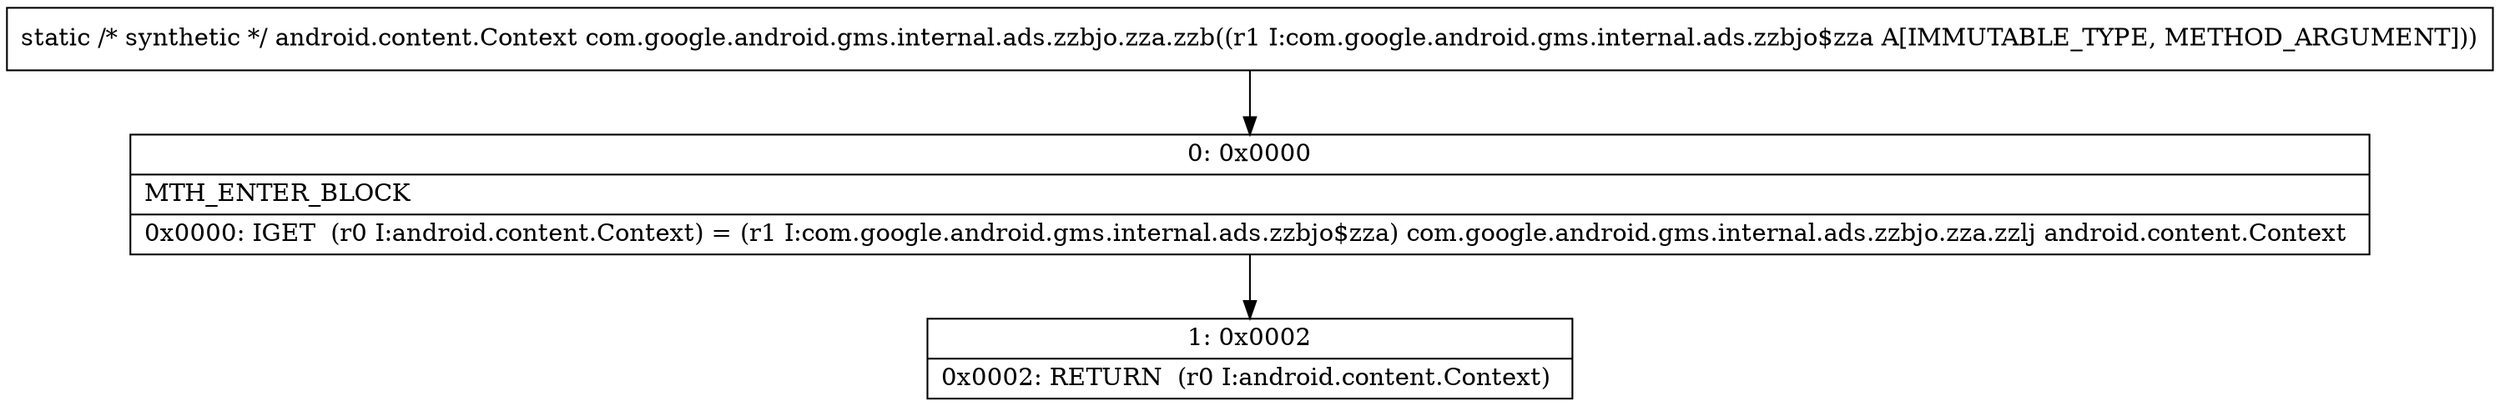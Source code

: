 digraph "CFG forcom.google.android.gms.internal.ads.zzbjo.zza.zzb(Lcom\/google\/android\/gms\/internal\/ads\/zzbjo$zza;)Landroid\/content\/Context;" {
Node_0 [shape=record,label="{0\:\ 0x0000|MTH_ENTER_BLOCK\l|0x0000: IGET  (r0 I:android.content.Context) = (r1 I:com.google.android.gms.internal.ads.zzbjo$zza) com.google.android.gms.internal.ads.zzbjo.zza.zzlj android.content.Context \l}"];
Node_1 [shape=record,label="{1\:\ 0x0002|0x0002: RETURN  (r0 I:android.content.Context) \l}"];
MethodNode[shape=record,label="{static \/* synthetic *\/ android.content.Context com.google.android.gms.internal.ads.zzbjo.zza.zzb((r1 I:com.google.android.gms.internal.ads.zzbjo$zza A[IMMUTABLE_TYPE, METHOD_ARGUMENT])) }"];
MethodNode -> Node_0;
Node_0 -> Node_1;
}

